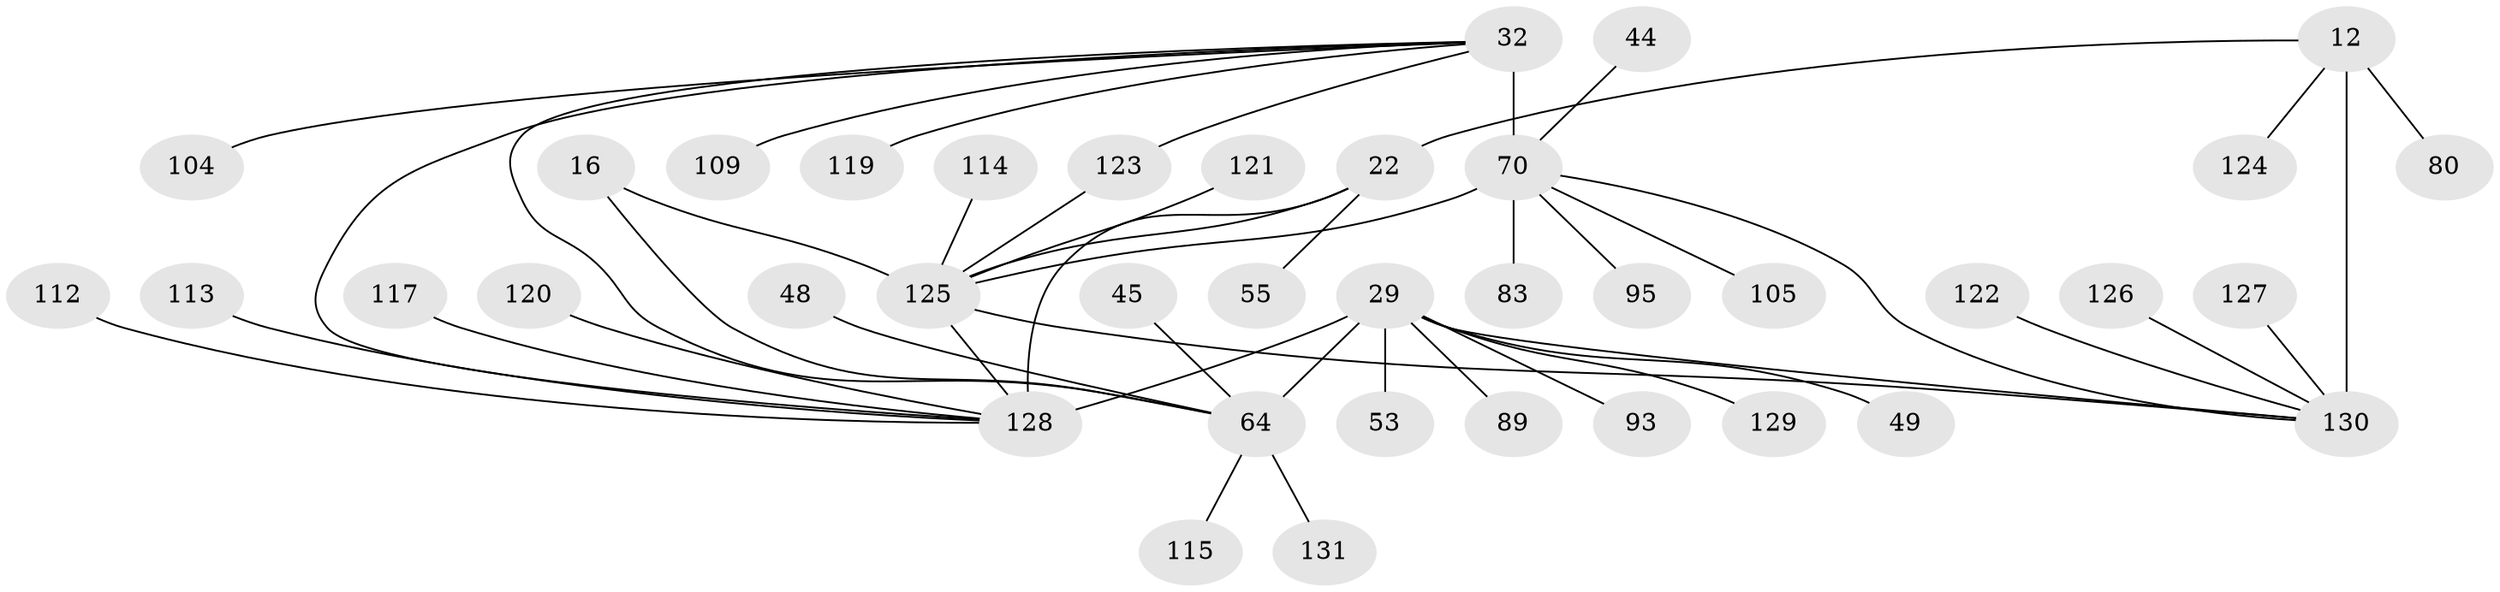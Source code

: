 // original degree distribution, {7: 0.061068702290076333, 6: 0.030534351145038167, 9: 0.061068702290076333, 13: 0.015267175572519083, 10: 0.022900763358778626, 11: 0.007633587786259542, 5: 0.007633587786259542, 8: 0.015267175572519083, 14: 0.007633587786259542, 1: 0.6335877862595419, 2: 0.10687022900763359, 4: 0.022900763358778626, 3: 0.007633587786259542}
// Generated by graph-tools (version 1.1) at 2025/58/03/04/25 21:58:37]
// undirected, 39 vertices, 46 edges
graph export_dot {
graph [start="1"]
  node [color=gray90,style=filled];
  12 [super="+9"];
  16 [super="+15"];
  22 [super="+20"];
  29 [super="+27"];
  32 [super="+5"];
  44;
  45;
  48;
  49;
  53;
  55;
  64 [super="+30+34+37"];
  70 [super="+6"];
  80;
  83;
  89;
  93 [super="+84"];
  95;
  104 [super="+42+58"];
  105;
  109;
  112;
  113;
  114;
  115;
  117;
  119;
  120;
  121;
  122 [super="+73"];
  123 [super="+101"];
  124;
  125 [super="+107+108"];
  126;
  127;
  128 [super="+24+31+51+52+61+66+23+38+46+63+68+71+82+85+90+92+99+102+111"];
  129;
  130 [super="+54+72+110+8+39+11+47+56+59+74+76+77+79+86+94+97+100+116+118"];
  131 [super="+106"];
  12 -- 80;
  12 -- 124;
  12 -- 22;
  12 -- 130 [weight=8];
  16 -- 64;
  16 -- 125 [weight=8];
  22 -- 55;
  22 -- 125;
  22 -- 128 [weight=8];
  29 -- 49;
  29 -- 89;
  29 -- 129;
  29 -- 53;
  29 -- 93;
  29 -- 128 [weight=2];
  29 -- 130;
  29 -- 64 [weight=8];
  32 -- 128;
  32 -- 64;
  32 -- 70 [weight=8];
  32 -- 104;
  32 -- 109;
  32 -- 119;
  32 -- 123;
  44 -- 70;
  45 -- 64;
  48 -- 64;
  64 -- 131;
  64 -- 115;
  70 -- 130;
  70 -- 105;
  70 -- 83;
  70 -- 95;
  70 -- 125 [weight=2];
  112 -- 128;
  113 -- 128;
  114 -- 125;
  117 -- 128;
  120 -- 128;
  121 -- 125;
  122 -- 130;
  123 -- 125;
  125 -- 128;
  125 -- 130;
  126 -- 130;
  127 -- 130;
}
